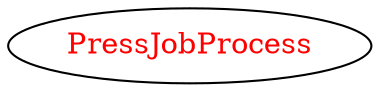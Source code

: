 digraph dependencyGraph {
 concentrate=true;
 ranksep="2.0";
 rankdir="LR"; 
 splines="ortho";
"PressJobProcess" [fontcolor="red"];
}